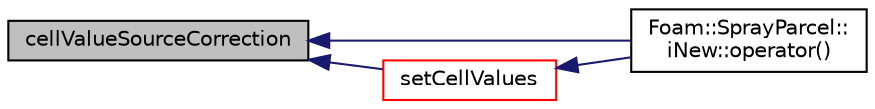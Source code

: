 digraph "cellValueSourceCorrection"
{
  bgcolor="transparent";
  edge [fontname="Helvetica",fontsize="10",labelfontname="Helvetica",labelfontsize="10"];
  node [fontname="Helvetica",fontsize="10",shape=record];
  rankdir="LR";
  Node354 [label="cellValueSourceCorrection",height=0.2,width=0.4,color="black", fillcolor="grey75", style="filled", fontcolor="black"];
  Node354 -> Node355 [dir="back",color="midnightblue",fontsize="10",style="solid",fontname="Helvetica"];
  Node355 [label="Foam::SprayParcel::\liNew::operator()",height=0.2,width=0.4,color="black",URL="$a25673.html#a91088952f4c10fdcd976f75ea537a07a"];
  Node354 -> Node356 [dir="back",color="midnightblue",fontsize="10",style="solid",fontname="Helvetica"];
  Node356 [label="setCellValues",height=0.2,width=0.4,color="red",URL="$a25665.html#ad8f8e29c218563cbc811689b2b2ddb28",tooltip="Set cell values. "];
  Node356 -> Node355 [dir="back",color="midnightblue",fontsize="10",style="solid",fontname="Helvetica"];
}
